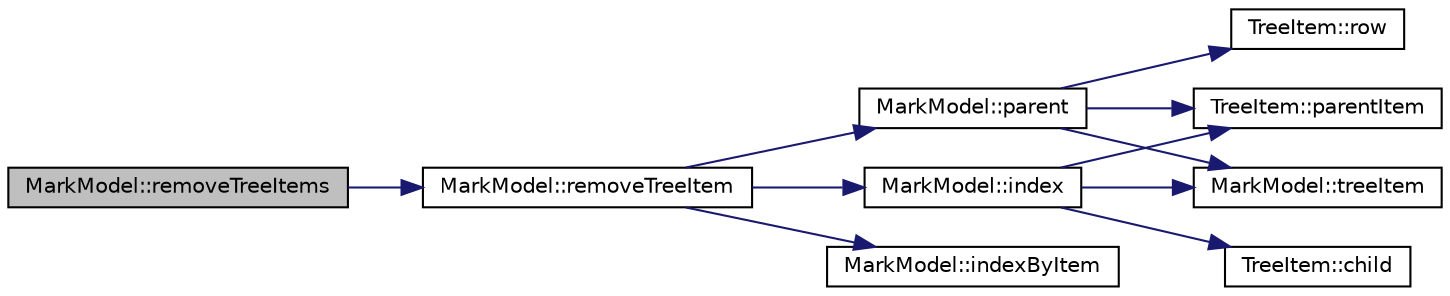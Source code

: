 digraph "MarkModel::removeTreeItems"
{
  edge [fontname="Helvetica",fontsize="10",labelfontname="Helvetica",labelfontsize="10"];
  node [fontname="Helvetica",fontsize="10",shape=record];
  rankdir="LR";
  Node220 [label="MarkModel::removeTreeItems",height=0.2,width=0.4,color="black", fillcolor="grey75", style="filled", fontcolor="black"];
  Node220 -> Node221 [color="midnightblue",fontsize="10",style="solid",fontname="Helvetica"];
  Node221 [label="MarkModel::removeTreeItem",height=0.2,width=0.4,color="black", fillcolor="white", style="filled",URL="$class_mark_model.html#a68dda394b983ab9539d44e8973631b71",tooltip="This is a convenience function for removing a item in the the tree model by its pointer  and its pare..."];
  Node221 -> Node222 [color="midnightblue",fontsize="10",style="solid",fontname="Helvetica"];
  Node222 [label="MarkModel::index",height=0.2,width=0.4,color="black", fillcolor="white", style="filled",URL="$class_mark_model.html#a68eda17b59203b69b9cfacb0e18aeca4",tooltip="Reimplemented from QAbstractItemModel::index(int row, int column, const QModelIndex & parent) const..."];
  Node222 -> Node223 [color="midnightblue",fontsize="10",style="solid",fontname="Helvetica"];
  Node223 [label="TreeItem::parentItem",height=0.2,width=0.4,color="black", fillcolor="white", style="filled",URL="$class_tree_item.html#aa5c9721176d763d2f038d6d26cab0e5c"];
  Node222 -> Node224 [color="midnightblue",fontsize="10",style="solid",fontname="Helvetica"];
  Node224 [label="MarkModel::treeItem",height=0.2,width=0.4,color="black", fillcolor="white", style="filled",URL="$class_mark_model.html#a6c38bcb4d3dee2fa69c4db2c681cf613",tooltip="This is a function to get the internal data structure from index. "];
  Node222 -> Node225 [color="midnightblue",fontsize="10",style="solid",fontname="Helvetica"];
  Node225 [label="TreeItem::child",height=0.2,width=0.4,color="black", fillcolor="white", style="filled",URL="$class_tree_item.html#ad0987aea78062e52fb382e0f7d0e07e4"];
  Node221 -> Node226 [color="midnightblue",fontsize="10",style="solid",fontname="Helvetica"];
  Node226 [label="MarkModel::indexByItem",height=0.2,width=0.4,color="black", fillcolor="white", style="filled",URL="$class_mark_model.html#a812b072c107e9328012cad0c2ca98a23",tooltip="Return the index represents the underlying data item. "];
  Node221 -> Node227 [color="midnightblue",fontsize="10",style="solid",fontname="Helvetica"];
  Node227 [label="MarkModel::parent",height=0.2,width=0.4,color="black", fillcolor="white", style="filled",URL="$class_mark_model.html#a4345e693ac4a0d5acf44d47b9c6ade5c",tooltip="Reimplemented from QAbstractItemModel::parent(const QModelIndex & index) const. "];
  Node227 -> Node224 [color="midnightblue",fontsize="10",style="solid",fontname="Helvetica"];
  Node227 -> Node223 [color="midnightblue",fontsize="10",style="solid",fontname="Helvetica"];
  Node227 -> Node228 [color="midnightblue",fontsize="10",style="solid",fontname="Helvetica"];
  Node228 [label="TreeItem::row",height=0.2,width=0.4,color="black", fillcolor="white", style="filled",URL="$class_tree_item.html#a91ba04ea12214af828bb198c2b98fa66"];
}
